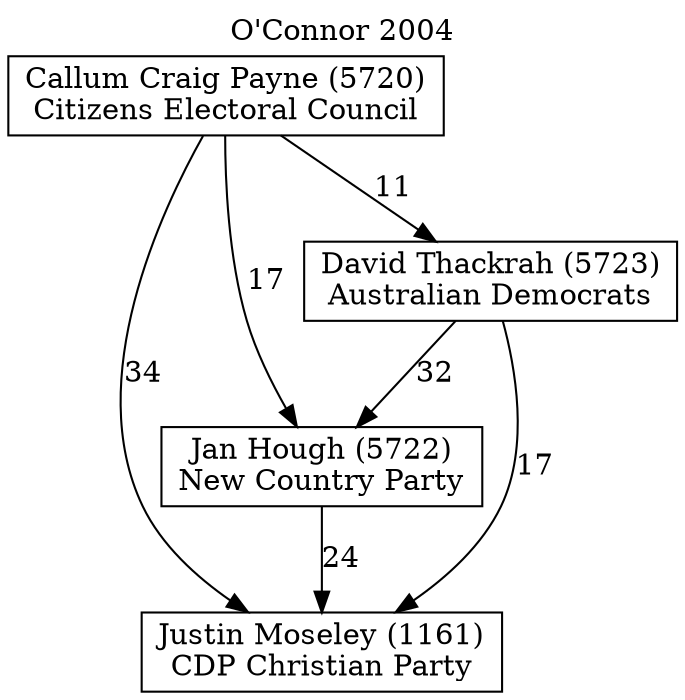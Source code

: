 // House preference flow
digraph "Justin Moseley (1161)_O'Connor_2004" {
	graph [label="O'Connor 2004" labelloc=t mclimit=10]
	node [shape=box]
	"Justin Moseley (1161)" [label="Justin Moseley (1161)
CDP Christian Party"]
	"Jan Hough (5722)" [label="Jan Hough (5722)
New Country Party"]
	"David Thackrah (5723)" [label="David Thackrah (5723)
Australian Democrats"]
	"Callum Craig Payne (5720)" [label="Callum Craig Payne (5720)
Citizens Electoral Council"]
	"Jan Hough (5722)" -> "Justin Moseley (1161)" [label=24]
	"David Thackrah (5723)" -> "Jan Hough (5722)" [label=32]
	"Callum Craig Payne (5720)" -> "David Thackrah (5723)" [label=11]
	"David Thackrah (5723)" -> "Justin Moseley (1161)" [label=17]
	"Callum Craig Payne (5720)" -> "Justin Moseley (1161)" [label=34]
	"Callum Craig Payne (5720)" -> "Jan Hough (5722)" [label=17]
}
